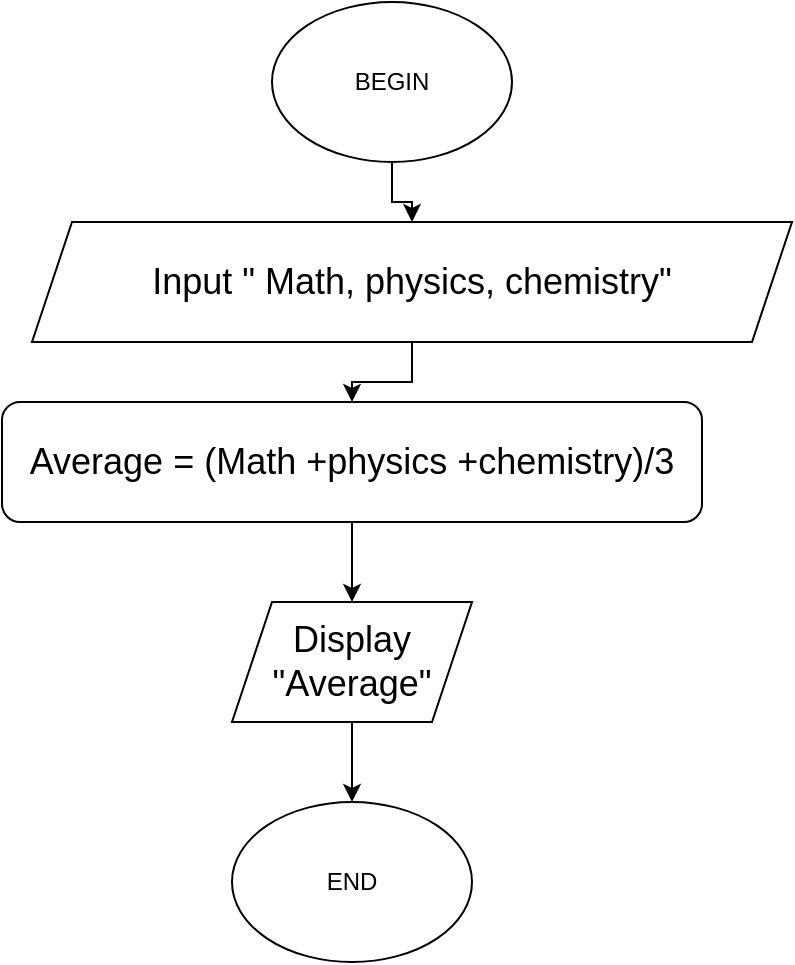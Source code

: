 <mxfile version="20.8.10" type="device"><diagram name="Page-1" id="M3WlFtWaOXMBsaqQTAGv"><mxGraphModel dx="780" dy="1644" grid="1" gridSize="10" guides="1" tooltips="1" connect="1" arrows="1" fold="1" page="1" pageScale="1" pageWidth="850" pageHeight="1100" math="0" shadow="0"><root><mxCell id="0"/><mxCell id="1" parent="0"/><mxCell id="c50lTcZxMNmy-4BtKXyO-12" value="" style="edgeStyle=orthogonalEdgeStyle;rounded=0;orthogonalLoop=1;jettySize=auto;html=1;" parent="1" source="c50lTcZxMNmy-4BtKXyO-8" target="c50lTcZxMNmy-4BtKXyO-11" edge="1"><mxGeometry relative="1" as="geometry"/></mxCell><mxCell id="c50lTcZxMNmy-4BtKXyO-8" value="Display &quot;Average&quot;" style="shape=parallelogram;perimeter=parallelogramPerimeter;whiteSpace=wrap;html=1;fixedSize=1;fontSize=18;" parent="1" vertex="1"><mxGeometry x="210" y="290" width="120" height="60" as="geometry"/></mxCell><mxCell id="c50lTcZxMNmy-4BtKXyO-9" value="" style="edgeStyle=orthogonalEdgeStyle;rounded=0;orthogonalLoop=1;jettySize=auto;html=1;fontSize=18;" parent="1" source="c50lTcZxMNmy-4BtKXyO-10" target="c50lTcZxMNmy-4BtKXyO-8" edge="1"><mxGeometry relative="1" as="geometry"/></mxCell><mxCell id="c50lTcZxMNmy-4BtKXyO-10" value="&lt;div style=&quot;&quot;&gt;&lt;span style=&quot;background-color: initial;&quot;&gt;Average = (Math +physics +chemistry)/3&lt;/span&gt;&lt;/div&gt;" style="rounded=1;whiteSpace=wrap;html=1;fontSize=18;align=center;" parent="1" vertex="1"><mxGeometry x="95" y="190" width="350" height="60" as="geometry"/></mxCell><mxCell id="c50lTcZxMNmy-4BtKXyO-11" value="END" style="ellipse;whiteSpace=wrap;html=1;" parent="1" vertex="1"><mxGeometry x="210" y="390" width="120" height="80" as="geometry"/></mxCell><mxCell id="NSLOb66z-Sv03VVlUUu9-4" value="" style="edgeStyle=orthogonalEdgeStyle;rounded=0;orthogonalLoop=1;jettySize=auto;html=1;" edge="1" parent="1" source="NSLOb66z-Sv03VVlUUu9-2" target="c50lTcZxMNmy-4BtKXyO-10"><mxGeometry relative="1" as="geometry"/></mxCell><mxCell id="NSLOb66z-Sv03VVlUUu9-2" value="&lt;font style=&quot;font-size: 18px;&quot;&gt;Input &quot; Math, physics, chemistry&quot;&lt;/font&gt;" style="shape=parallelogram;perimeter=parallelogramPerimeter;whiteSpace=wrap;html=1;fixedSize=1;" vertex="1" parent="1"><mxGeometry x="110" y="100" width="380" height="60" as="geometry"/></mxCell><mxCell id="NSLOb66z-Sv03VVlUUu9-6" value="" style="edgeStyle=orthogonalEdgeStyle;rounded=0;orthogonalLoop=1;jettySize=auto;html=1;" edge="1" parent="1" source="NSLOb66z-Sv03VVlUUu9-5" target="NSLOb66z-Sv03VVlUUu9-2"><mxGeometry relative="1" as="geometry"/></mxCell><mxCell id="NSLOb66z-Sv03VVlUUu9-5" value="BEGIN" style="ellipse;whiteSpace=wrap;html=1;" vertex="1" parent="1"><mxGeometry x="230" y="-10" width="120" height="80" as="geometry"/></mxCell></root></mxGraphModel></diagram></mxfile>